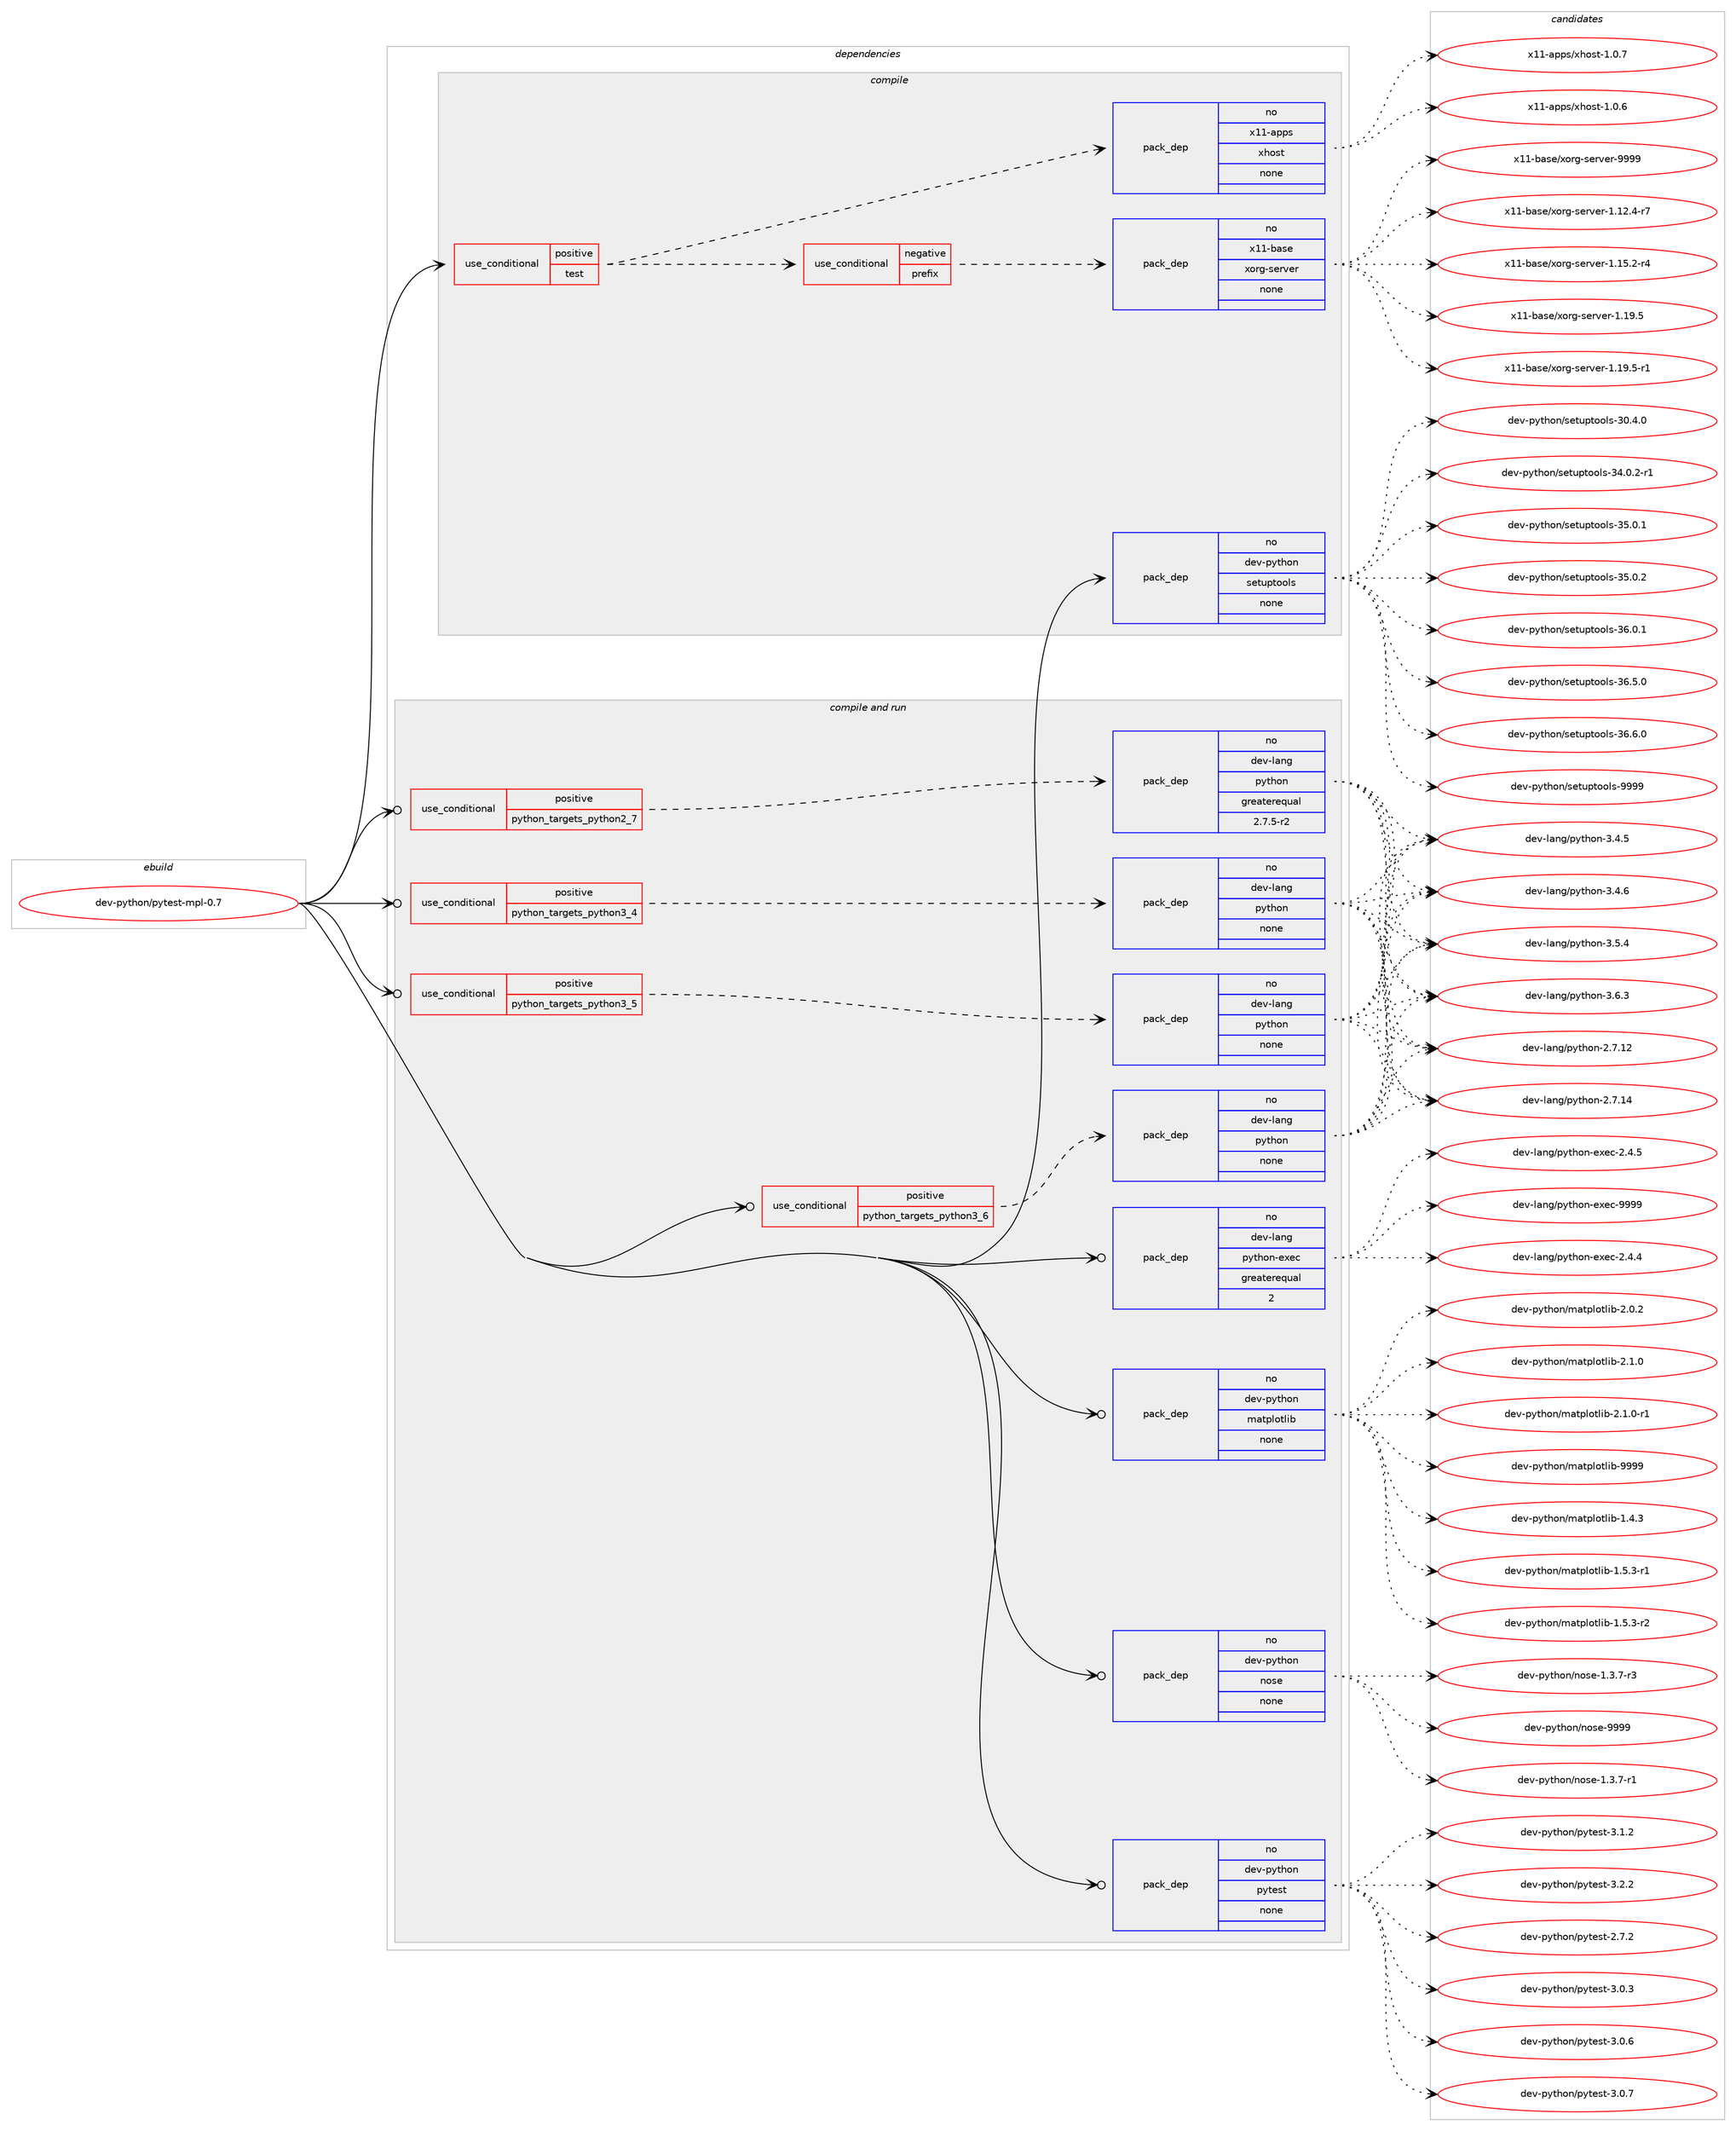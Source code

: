 digraph prolog {

# *************
# Graph options
# *************

newrank=true;
concentrate=true;
compound=true;
graph [rankdir=LR,fontname=Helvetica,fontsize=10,ranksep=1.5];#, ranksep=2.5, nodesep=0.2];
edge  [arrowhead=vee];
node  [fontname=Helvetica,fontsize=10];

# **********
# The ebuild
# **********

subgraph cluster_leftcol {
color=gray;
rank=same;
label=<<i>ebuild</i>>;
id [label="dev-python/pytest-mpl-0.7", color=red, width=4, href="../dev-python/pytest-mpl-0.7.svg"];
}

# ****************
# The dependencies
# ****************

subgraph cluster_midcol {
color=gray;
label=<<i>dependencies</i>>;
subgraph cluster_compile {
fillcolor="#eeeeee";
style=filled;
label=<<i>compile</i>>;
subgraph cond39676 {
dependency180186 [label=<<TABLE BORDER="0" CELLBORDER="1" CELLSPACING="0" CELLPADDING="4"><TR><TD ROWSPAN="3" CELLPADDING="10">use_conditional</TD></TR><TR><TD>positive</TD></TR><TR><TD>test</TD></TR></TABLE>>, shape=none, color=red];
subgraph cond39677 {
dependency180187 [label=<<TABLE BORDER="0" CELLBORDER="1" CELLSPACING="0" CELLPADDING="4"><TR><TD ROWSPAN="3" CELLPADDING="10">use_conditional</TD></TR><TR><TD>negative</TD></TR><TR><TD>prefix</TD></TR></TABLE>>, shape=none, color=red];
subgraph pack136571 {
dependency180188 [label=<<TABLE BORDER="0" CELLBORDER="1" CELLSPACING="0" CELLPADDING="4" WIDTH="220"><TR><TD ROWSPAN="6" CELLPADDING="30">pack_dep</TD></TR><TR><TD WIDTH="110">no</TD></TR><TR><TD>x11-base</TD></TR><TR><TD>xorg-server</TD></TR><TR><TD>none</TD></TR><TR><TD></TD></TR></TABLE>>, shape=none, color=blue];
}
dependency180187:e -> dependency180188:w [weight=20,style="dashed",arrowhead="vee"];
}
dependency180186:e -> dependency180187:w [weight=20,style="dashed",arrowhead="vee"];
subgraph pack136572 {
dependency180189 [label=<<TABLE BORDER="0" CELLBORDER="1" CELLSPACING="0" CELLPADDING="4" WIDTH="220"><TR><TD ROWSPAN="6" CELLPADDING="30">pack_dep</TD></TR><TR><TD WIDTH="110">no</TD></TR><TR><TD>x11-apps</TD></TR><TR><TD>xhost</TD></TR><TR><TD>none</TD></TR><TR><TD></TD></TR></TABLE>>, shape=none, color=blue];
}
dependency180186:e -> dependency180189:w [weight=20,style="dashed",arrowhead="vee"];
}
id:e -> dependency180186:w [weight=20,style="solid",arrowhead="vee"];
subgraph pack136573 {
dependency180190 [label=<<TABLE BORDER="0" CELLBORDER="1" CELLSPACING="0" CELLPADDING="4" WIDTH="220"><TR><TD ROWSPAN="6" CELLPADDING="30">pack_dep</TD></TR><TR><TD WIDTH="110">no</TD></TR><TR><TD>dev-python</TD></TR><TR><TD>setuptools</TD></TR><TR><TD>none</TD></TR><TR><TD></TD></TR></TABLE>>, shape=none, color=blue];
}
id:e -> dependency180190:w [weight=20,style="solid",arrowhead="vee"];
}
subgraph cluster_compileandrun {
fillcolor="#eeeeee";
style=filled;
label=<<i>compile and run</i>>;
subgraph cond39678 {
dependency180191 [label=<<TABLE BORDER="0" CELLBORDER="1" CELLSPACING="0" CELLPADDING="4"><TR><TD ROWSPAN="3" CELLPADDING="10">use_conditional</TD></TR><TR><TD>positive</TD></TR><TR><TD>python_targets_python2_7</TD></TR></TABLE>>, shape=none, color=red];
subgraph pack136574 {
dependency180192 [label=<<TABLE BORDER="0" CELLBORDER="1" CELLSPACING="0" CELLPADDING="4" WIDTH="220"><TR><TD ROWSPAN="6" CELLPADDING="30">pack_dep</TD></TR><TR><TD WIDTH="110">no</TD></TR><TR><TD>dev-lang</TD></TR><TR><TD>python</TD></TR><TR><TD>greaterequal</TD></TR><TR><TD>2.7.5-r2</TD></TR></TABLE>>, shape=none, color=blue];
}
dependency180191:e -> dependency180192:w [weight=20,style="dashed",arrowhead="vee"];
}
id:e -> dependency180191:w [weight=20,style="solid",arrowhead="odotvee"];
subgraph cond39679 {
dependency180193 [label=<<TABLE BORDER="0" CELLBORDER="1" CELLSPACING="0" CELLPADDING="4"><TR><TD ROWSPAN="3" CELLPADDING="10">use_conditional</TD></TR><TR><TD>positive</TD></TR><TR><TD>python_targets_python3_4</TD></TR></TABLE>>, shape=none, color=red];
subgraph pack136575 {
dependency180194 [label=<<TABLE BORDER="0" CELLBORDER="1" CELLSPACING="0" CELLPADDING="4" WIDTH="220"><TR><TD ROWSPAN="6" CELLPADDING="30">pack_dep</TD></TR><TR><TD WIDTH="110">no</TD></TR><TR><TD>dev-lang</TD></TR><TR><TD>python</TD></TR><TR><TD>none</TD></TR><TR><TD></TD></TR></TABLE>>, shape=none, color=blue];
}
dependency180193:e -> dependency180194:w [weight=20,style="dashed",arrowhead="vee"];
}
id:e -> dependency180193:w [weight=20,style="solid",arrowhead="odotvee"];
subgraph cond39680 {
dependency180195 [label=<<TABLE BORDER="0" CELLBORDER="1" CELLSPACING="0" CELLPADDING="4"><TR><TD ROWSPAN="3" CELLPADDING="10">use_conditional</TD></TR><TR><TD>positive</TD></TR><TR><TD>python_targets_python3_5</TD></TR></TABLE>>, shape=none, color=red];
subgraph pack136576 {
dependency180196 [label=<<TABLE BORDER="0" CELLBORDER="1" CELLSPACING="0" CELLPADDING="4" WIDTH="220"><TR><TD ROWSPAN="6" CELLPADDING="30">pack_dep</TD></TR><TR><TD WIDTH="110">no</TD></TR><TR><TD>dev-lang</TD></TR><TR><TD>python</TD></TR><TR><TD>none</TD></TR><TR><TD></TD></TR></TABLE>>, shape=none, color=blue];
}
dependency180195:e -> dependency180196:w [weight=20,style="dashed",arrowhead="vee"];
}
id:e -> dependency180195:w [weight=20,style="solid",arrowhead="odotvee"];
subgraph cond39681 {
dependency180197 [label=<<TABLE BORDER="0" CELLBORDER="1" CELLSPACING="0" CELLPADDING="4"><TR><TD ROWSPAN="3" CELLPADDING="10">use_conditional</TD></TR><TR><TD>positive</TD></TR><TR><TD>python_targets_python3_6</TD></TR></TABLE>>, shape=none, color=red];
subgraph pack136577 {
dependency180198 [label=<<TABLE BORDER="0" CELLBORDER="1" CELLSPACING="0" CELLPADDING="4" WIDTH="220"><TR><TD ROWSPAN="6" CELLPADDING="30">pack_dep</TD></TR><TR><TD WIDTH="110">no</TD></TR><TR><TD>dev-lang</TD></TR><TR><TD>python</TD></TR><TR><TD>none</TD></TR><TR><TD></TD></TR></TABLE>>, shape=none, color=blue];
}
dependency180197:e -> dependency180198:w [weight=20,style="dashed",arrowhead="vee"];
}
id:e -> dependency180197:w [weight=20,style="solid",arrowhead="odotvee"];
subgraph pack136578 {
dependency180199 [label=<<TABLE BORDER="0" CELLBORDER="1" CELLSPACING="0" CELLPADDING="4" WIDTH="220"><TR><TD ROWSPAN="6" CELLPADDING="30">pack_dep</TD></TR><TR><TD WIDTH="110">no</TD></TR><TR><TD>dev-lang</TD></TR><TR><TD>python-exec</TD></TR><TR><TD>greaterequal</TD></TR><TR><TD>2</TD></TR></TABLE>>, shape=none, color=blue];
}
id:e -> dependency180199:w [weight=20,style="solid",arrowhead="odotvee"];
subgraph pack136579 {
dependency180200 [label=<<TABLE BORDER="0" CELLBORDER="1" CELLSPACING="0" CELLPADDING="4" WIDTH="220"><TR><TD ROWSPAN="6" CELLPADDING="30">pack_dep</TD></TR><TR><TD WIDTH="110">no</TD></TR><TR><TD>dev-python</TD></TR><TR><TD>matplotlib</TD></TR><TR><TD>none</TD></TR><TR><TD></TD></TR></TABLE>>, shape=none, color=blue];
}
id:e -> dependency180200:w [weight=20,style="solid",arrowhead="odotvee"];
subgraph pack136580 {
dependency180201 [label=<<TABLE BORDER="0" CELLBORDER="1" CELLSPACING="0" CELLPADDING="4" WIDTH="220"><TR><TD ROWSPAN="6" CELLPADDING="30">pack_dep</TD></TR><TR><TD WIDTH="110">no</TD></TR><TR><TD>dev-python</TD></TR><TR><TD>nose</TD></TR><TR><TD>none</TD></TR><TR><TD></TD></TR></TABLE>>, shape=none, color=blue];
}
id:e -> dependency180201:w [weight=20,style="solid",arrowhead="odotvee"];
subgraph pack136581 {
dependency180202 [label=<<TABLE BORDER="0" CELLBORDER="1" CELLSPACING="0" CELLPADDING="4" WIDTH="220"><TR><TD ROWSPAN="6" CELLPADDING="30">pack_dep</TD></TR><TR><TD WIDTH="110">no</TD></TR><TR><TD>dev-python</TD></TR><TR><TD>pytest</TD></TR><TR><TD>none</TD></TR><TR><TD></TD></TR></TABLE>>, shape=none, color=blue];
}
id:e -> dependency180202:w [weight=20,style="solid",arrowhead="odotvee"];
}
subgraph cluster_run {
fillcolor="#eeeeee";
style=filled;
label=<<i>run</i>>;
}
}

# **************
# The candidates
# **************

subgraph cluster_choices {
rank=same;
color=gray;
label=<<i>candidates</i>>;

subgraph choice136571 {
color=black;
nodesep=1;
choice12049494598971151014712011111410345115101114118101114454946495046524511455 [label="x11-base/xorg-server-1.12.4-r7", color=red, width=4,href="../x11-base/xorg-server-1.12.4-r7.svg"];
choice12049494598971151014712011111410345115101114118101114454946495346504511452 [label="x11-base/xorg-server-1.15.2-r4", color=red, width=4,href="../x11-base/xorg-server-1.15.2-r4.svg"];
choice1204949459897115101471201111141034511510111411810111445494649574653 [label="x11-base/xorg-server-1.19.5", color=red, width=4,href="../x11-base/xorg-server-1.19.5.svg"];
choice12049494598971151014712011111410345115101114118101114454946495746534511449 [label="x11-base/xorg-server-1.19.5-r1", color=red, width=4,href="../x11-base/xorg-server-1.19.5-r1.svg"];
choice120494945989711510147120111114103451151011141181011144557575757 [label="x11-base/xorg-server-9999", color=red, width=4,href="../x11-base/xorg-server-9999.svg"];
dependency180188:e -> choice12049494598971151014712011111410345115101114118101114454946495046524511455:w [style=dotted,weight="100"];
dependency180188:e -> choice12049494598971151014712011111410345115101114118101114454946495346504511452:w [style=dotted,weight="100"];
dependency180188:e -> choice1204949459897115101471201111141034511510111411810111445494649574653:w [style=dotted,weight="100"];
dependency180188:e -> choice12049494598971151014712011111410345115101114118101114454946495746534511449:w [style=dotted,weight="100"];
dependency180188:e -> choice120494945989711510147120111114103451151011141181011144557575757:w [style=dotted,weight="100"];
}
subgraph choice136572 {
color=black;
nodesep=1;
choice1204949459711211211547120104111115116454946484654 [label="x11-apps/xhost-1.0.6", color=red, width=4,href="../x11-apps/xhost-1.0.6.svg"];
choice1204949459711211211547120104111115116454946484655 [label="x11-apps/xhost-1.0.7", color=red, width=4,href="../x11-apps/xhost-1.0.7.svg"];
dependency180189:e -> choice1204949459711211211547120104111115116454946484654:w [style=dotted,weight="100"];
dependency180189:e -> choice1204949459711211211547120104111115116454946484655:w [style=dotted,weight="100"];
}
subgraph choice136573 {
color=black;
nodesep=1;
choice100101118451121211161041111104711510111611711211611111110811545514846524648 [label="dev-python/setuptools-30.4.0", color=red, width=4,href="../dev-python/setuptools-30.4.0.svg"];
choice1001011184511212111610411111047115101116117112116111111108115455152464846504511449 [label="dev-python/setuptools-34.0.2-r1", color=red, width=4,href="../dev-python/setuptools-34.0.2-r1.svg"];
choice100101118451121211161041111104711510111611711211611111110811545515346484649 [label="dev-python/setuptools-35.0.1", color=red, width=4,href="../dev-python/setuptools-35.0.1.svg"];
choice100101118451121211161041111104711510111611711211611111110811545515346484650 [label="dev-python/setuptools-35.0.2", color=red, width=4,href="../dev-python/setuptools-35.0.2.svg"];
choice100101118451121211161041111104711510111611711211611111110811545515446484649 [label="dev-python/setuptools-36.0.1", color=red, width=4,href="../dev-python/setuptools-36.0.1.svg"];
choice100101118451121211161041111104711510111611711211611111110811545515446534648 [label="dev-python/setuptools-36.5.0", color=red, width=4,href="../dev-python/setuptools-36.5.0.svg"];
choice100101118451121211161041111104711510111611711211611111110811545515446544648 [label="dev-python/setuptools-36.6.0", color=red, width=4,href="../dev-python/setuptools-36.6.0.svg"];
choice10010111845112121116104111110471151011161171121161111111081154557575757 [label="dev-python/setuptools-9999", color=red, width=4,href="../dev-python/setuptools-9999.svg"];
dependency180190:e -> choice100101118451121211161041111104711510111611711211611111110811545514846524648:w [style=dotted,weight="100"];
dependency180190:e -> choice1001011184511212111610411111047115101116117112116111111108115455152464846504511449:w [style=dotted,weight="100"];
dependency180190:e -> choice100101118451121211161041111104711510111611711211611111110811545515346484649:w [style=dotted,weight="100"];
dependency180190:e -> choice100101118451121211161041111104711510111611711211611111110811545515346484650:w [style=dotted,weight="100"];
dependency180190:e -> choice100101118451121211161041111104711510111611711211611111110811545515446484649:w [style=dotted,weight="100"];
dependency180190:e -> choice100101118451121211161041111104711510111611711211611111110811545515446534648:w [style=dotted,weight="100"];
dependency180190:e -> choice100101118451121211161041111104711510111611711211611111110811545515446544648:w [style=dotted,weight="100"];
dependency180190:e -> choice10010111845112121116104111110471151011161171121161111111081154557575757:w [style=dotted,weight="100"];
}
subgraph choice136574 {
color=black;
nodesep=1;
choice10010111845108971101034711212111610411111045504655464950 [label="dev-lang/python-2.7.12", color=red, width=4,href="../dev-lang/python-2.7.12.svg"];
choice10010111845108971101034711212111610411111045504655464952 [label="dev-lang/python-2.7.14", color=red, width=4,href="../dev-lang/python-2.7.14.svg"];
choice100101118451089711010347112121116104111110455146524653 [label="dev-lang/python-3.4.5", color=red, width=4,href="../dev-lang/python-3.4.5.svg"];
choice100101118451089711010347112121116104111110455146524654 [label="dev-lang/python-3.4.6", color=red, width=4,href="../dev-lang/python-3.4.6.svg"];
choice100101118451089711010347112121116104111110455146534652 [label="dev-lang/python-3.5.4", color=red, width=4,href="../dev-lang/python-3.5.4.svg"];
choice100101118451089711010347112121116104111110455146544651 [label="dev-lang/python-3.6.3", color=red, width=4,href="../dev-lang/python-3.6.3.svg"];
dependency180192:e -> choice10010111845108971101034711212111610411111045504655464950:w [style=dotted,weight="100"];
dependency180192:e -> choice10010111845108971101034711212111610411111045504655464952:w [style=dotted,weight="100"];
dependency180192:e -> choice100101118451089711010347112121116104111110455146524653:w [style=dotted,weight="100"];
dependency180192:e -> choice100101118451089711010347112121116104111110455146524654:w [style=dotted,weight="100"];
dependency180192:e -> choice100101118451089711010347112121116104111110455146534652:w [style=dotted,weight="100"];
dependency180192:e -> choice100101118451089711010347112121116104111110455146544651:w [style=dotted,weight="100"];
}
subgraph choice136575 {
color=black;
nodesep=1;
choice10010111845108971101034711212111610411111045504655464950 [label="dev-lang/python-2.7.12", color=red, width=4,href="../dev-lang/python-2.7.12.svg"];
choice10010111845108971101034711212111610411111045504655464952 [label="dev-lang/python-2.7.14", color=red, width=4,href="../dev-lang/python-2.7.14.svg"];
choice100101118451089711010347112121116104111110455146524653 [label="dev-lang/python-3.4.5", color=red, width=4,href="../dev-lang/python-3.4.5.svg"];
choice100101118451089711010347112121116104111110455146524654 [label="dev-lang/python-3.4.6", color=red, width=4,href="../dev-lang/python-3.4.6.svg"];
choice100101118451089711010347112121116104111110455146534652 [label="dev-lang/python-3.5.4", color=red, width=4,href="../dev-lang/python-3.5.4.svg"];
choice100101118451089711010347112121116104111110455146544651 [label="dev-lang/python-3.6.3", color=red, width=4,href="../dev-lang/python-3.6.3.svg"];
dependency180194:e -> choice10010111845108971101034711212111610411111045504655464950:w [style=dotted,weight="100"];
dependency180194:e -> choice10010111845108971101034711212111610411111045504655464952:w [style=dotted,weight="100"];
dependency180194:e -> choice100101118451089711010347112121116104111110455146524653:w [style=dotted,weight="100"];
dependency180194:e -> choice100101118451089711010347112121116104111110455146524654:w [style=dotted,weight="100"];
dependency180194:e -> choice100101118451089711010347112121116104111110455146534652:w [style=dotted,weight="100"];
dependency180194:e -> choice100101118451089711010347112121116104111110455146544651:w [style=dotted,weight="100"];
}
subgraph choice136576 {
color=black;
nodesep=1;
choice10010111845108971101034711212111610411111045504655464950 [label="dev-lang/python-2.7.12", color=red, width=4,href="../dev-lang/python-2.7.12.svg"];
choice10010111845108971101034711212111610411111045504655464952 [label="dev-lang/python-2.7.14", color=red, width=4,href="../dev-lang/python-2.7.14.svg"];
choice100101118451089711010347112121116104111110455146524653 [label="dev-lang/python-3.4.5", color=red, width=4,href="../dev-lang/python-3.4.5.svg"];
choice100101118451089711010347112121116104111110455146524654 [label="dev-lang/python-3.4.6", color=red, width=4,href="../dev-lang/python-3.4.6.svg"];
choice100101118451089711010347112121116104111110455146534652 [label="dev-lang/python-3.5.4", color=red, width=4,href="../dev-lang/python-3.5.4.svg"];
choice100101118451089711010347112121116104111110455146544651 [label="dev-lang/python-3.6.3", color=red, width=4,href="../dev-lang/python-3.6.3.svg"];
dependency180196:e -> choice10010111845108971101034711212111610411111045504655464950:w [style=dotted,weight="100"];
dependency180196:e -> choice10010111845108971101034711212111610411111045504655464952:w [style=dotted,weight="100"];
dependency180196:e -> choice100101118451089711010347112121116104111110455146524653:w [style=dotted,weight="100"];
dependency180196:e -> choice100101118451089711010347112121116104111110455146524654:w [style=dotted,weight="100"];
dependency180196:e -> choice100101118451089711010347112121116104111110455146534652:w [style=dotted,weight="100"];
dependency180196:e -> choice100101118451089711010347112121116104111110455146544651:w [style=dotted,weight="100"];
}
subgraph choice136577 {
color=black;
nodesep=1;
choice10010111845108971101034711212111610411111045504655464950 [label="dev-lang/python-2.7.12", color=red, width=4,href="../dev-lang/python-2.7.12.svg"];
choice10010111845108971101034711212111610411111045504655464952 [label="dev-lang/python-2.7.14", color=red, width=4,href="../dev-lang/python-2.7.14.svg"];
choice100101118451089711010347112121116104111110455146524653 [label="dev-lang/python-3.4.5", color=red, width=4,href="../dev-lang/python-3.4.5.svg"];
choice100101118451089711010347112121116104111110455146524654 [label="dev-lang/python-3.4.6", color=red, width=4,href="../dev-lang/python-3.4.6.svg"];
choice100101118451089711010347112121116104111110455146534652 [label="dev-lang/python-3.5.4", color=red, width=4,href="../dev-lang/python-3.5.4.svg"];
choice100101118451089711010347112121116104111110455146544651 [label="dev-lang/python-3.6.3", color=red, width=4,href="../dev-lang/python-3.6.3.svg"];
dependency180198:e -> choice10010111845108971101034711212111610411111045504655464950:w [style=dotted,weight="100"];
dependency180198:e -> choice10010111845108971101034711212111610411111045504655464952:w [style=dotted,weight="100"];
dependency180198:e -> choice100101118451089711010347112121116104111110455146524653:w [style=dotted,weight="100"];
dependency180198:e -> choice100101118451089711010347112121116104111110455146524654:w [style=dotted,weight="100"];
dependency180198:e -> choice100101118451089711010347112121116104111110455146534652:w [style=dotted,weight="100"];
dependency180198:e -> choice100101118451089711010347112121116104111110455146544651:w [style=dotted,weight="100"];
}
subgraph choice136578 {
color=black;
nodesep=1;
choice1001011184510897110103471121211161041111104510112010199455046524652 [label="dev-lang/python-exec-2.4.4", color=red, width=4,href="../dev-lang/python-exec-2.4.4.svg"];
choice1001011184510897110103471121211161041111104510112010199455046524653 [label="dev-lang/python-exec-2.4.5", color=red, width=4,href="../dev-lang/python-exec-2.4.5.svg"];
choice10010111845108971101034711212111610411111045101120101994557575757 [label="dev-lang/python-exec-9999", color=red, width=4,href="../dev-lang/python-exec-9999.svg"];
dependency180199:e -> choice1001011184510897110103471121211161041111104510112010199455046524652:w [style=dotted,weight="100"];
dependency180199:e -> choice1001011184510897110103471121211161041111104510112010199455046524653:w [style=dotted,weight="100"];
dependency180199:e -> choice10010111845108971101034711212111610411111045101120101994557575757:w [style=dotted,weight="100"];
}
subgraph choice136579 {
color=black;
nodesep=1;
choice10010111845112121116104111110471099711611210811111610810598454946524651 [label="dev-python/matplotlib-1.4.3", color=red, width=4,href="../dev-python/matplotlib-1.4.3.svg"];
choice100101118451121211161041111104710997116112108111116108105984549465346514511449 [label="dev-python/matplotlib-1.5.3-r1", color=red, width=4,href="../dev-python/matplotlib-1.5.3-r1.svg"];
choice100101118451121211161041111104710997116112108111116108105984549465346514511450 [label="dev-python/matplotlib-1.5.3-r2", color=red, width=4,href="../dev-python/matplotlib-1.5.3-r2.svg"];
choice10010111845112121116104111110471099711611210811111610810598455046484650 [label="dev-python/matplotlib-2.0.2", color=red, width=4,href="../dev-python/matplotlib-2.0.2.svg"];
choice10010111845112121116104111110471099711611210811111610810598455046494648 [label="dev-python/matplotlib-2.1.0", color=red, width=4,href="../dev-python/matplotlib-2.1.0.svg"];
choice100101118451121211161041111104710997116112108111116108105984550464946484511449 [label="dev-python/matplotlib-2.1.0-r1", color=red, width=4,href="../dev-python/matplotlib-2.1.0-r1.svg"];
choice100101118451121211161041111104710997116112108111116108105984557575757 [label="dev-python/matplotlib-9999", color=red, width=4,href="../dev-python/matplotlib-9999.svg"];
dependency180200:e -> choice10010111845112121116104111110471099711611210811111610810598454946524651:w [style=dotted,weight="100"];
dependency180200:e -> choice100101118451121211161041111104710997116112108111116108105984549465346514511449:w [style=dotted,weight="100"];
dependency180200:e -> choice100101118451121211161041111104710997116112108111116108105984549465346514511450:w [style=dotted,weight="100"];
dependency180200:e -> choice10010111845112121116104111110471099711611210811111610810598455046484650:w [style=dotted,weight="100"];
dependency180200:e -> choice10010111845112121116104111110471099711611210811111610810598455046494648:w [style=dotted,weight="100"];
dependency180200:e -> choice100101118451121211161041111104710997116112108111116108105984550464946484511449:w [style=dotted,weight="100"];
dependency180200:e -> choice100101118451121211161041111104710997116112108111116108105984557575757:w [style=dotted,weight="100"];
}
subgraph choice136580 {
color=black;
nodesep=1;
choice10010111845112121116104111110471101111151014549465146554511449 [label="dev-python/nose-1.3.7-r1", color=red, width=4,href="../dev-python/nose-1.3.7-r1.svg"];
choice10010111845112121116104111110471101111151014549465146554511451 [label="dev-python/nose-1.3.7-r3", color=red, width=4,href="../dev-python/nose-1.3.7-r3.svg"];
choice10010111845112121116104111110471101111151014557575757 [label="dev-python/nose-9999", color=red, width=4,href="../dev-python/nose-9999.svg"];
dependency180201:e -> choice10010111845112121116104111110471101111151014549465146554511449:w [style=dotted,weight="100"];
dependency180201:e -> choice10010111845112121116104111110471101111151014549465146554511451:w [style=dotted,weight="100"];
dependency180201:e -> choice10010111845112121116104111110471101111151014557575757:w [style=dotted,weight="100"];
}
subgraph choice136581 {
color=black;
nodesep=1;
choice1001011184511212111610411111047112121116101115116455046554650 [label="dev-python/pytest-2.7.2", color=red, width=4,href="../dev-python/pytest-2.7.2.svg"];
choice1001011184511212111610411111047112121116101115116455146484651 [label="dev-python/pytest-3.0.3", color=red, width=4,href="../dev-python/pytest-3.0.3.svg"];
choice1001011184511212111610411111047112121116101115116455146484654 [label="dev-python/pytest-3.0.6", color=red, width=4,href="../dev-python/pytest-3.0.6.svg"];
choice1001011184511212111610411111047112121116101115116455146484655 [label="dev-python/pytest-3.0.7", color=red, width=4,href="../dev-python/pytest-3.0.7.svg"];
choice1001011184511212111610411111047112121116101115116455146494650 [label="dev-python/pytest-3.1.2", color=red, width=4,href="../dev-python/pytest-3.1.2.svg"];
choice1001011184511212111610411111047112121116101115116455146504650 [label="dev-python/pytest-3.2.2", color=red, width=4,href="../dev-python/pytest-3.2.2.svg"];
dependency180202:e -> choice1001011184511212111610411111047112121116101115116455046554650:w [style=dotted,weight="100"];
dependency180202:e -> choice1001011184511212111610411111047112121116101115116455146484651:w [style=dotted,weight="100"];
dependency180202:e -> choice1001011184511212111610411111047112121116101115116455146484654:w [style=dotted,weight="100"];
dependency180202:e -> choice1001011184511212111610411111047112121116101115116455146484655:w [style=dotted,weight="100"];
dependency180202:e -> choice1001011184511212111610411111047112121116101115116455146494650:w [style=dotted,weight="100"];
dependency180202:e -> choice1001011184511212111610411111047112121116101115116455146504650:w [style=dotted,weight="100"];
}
}

}

